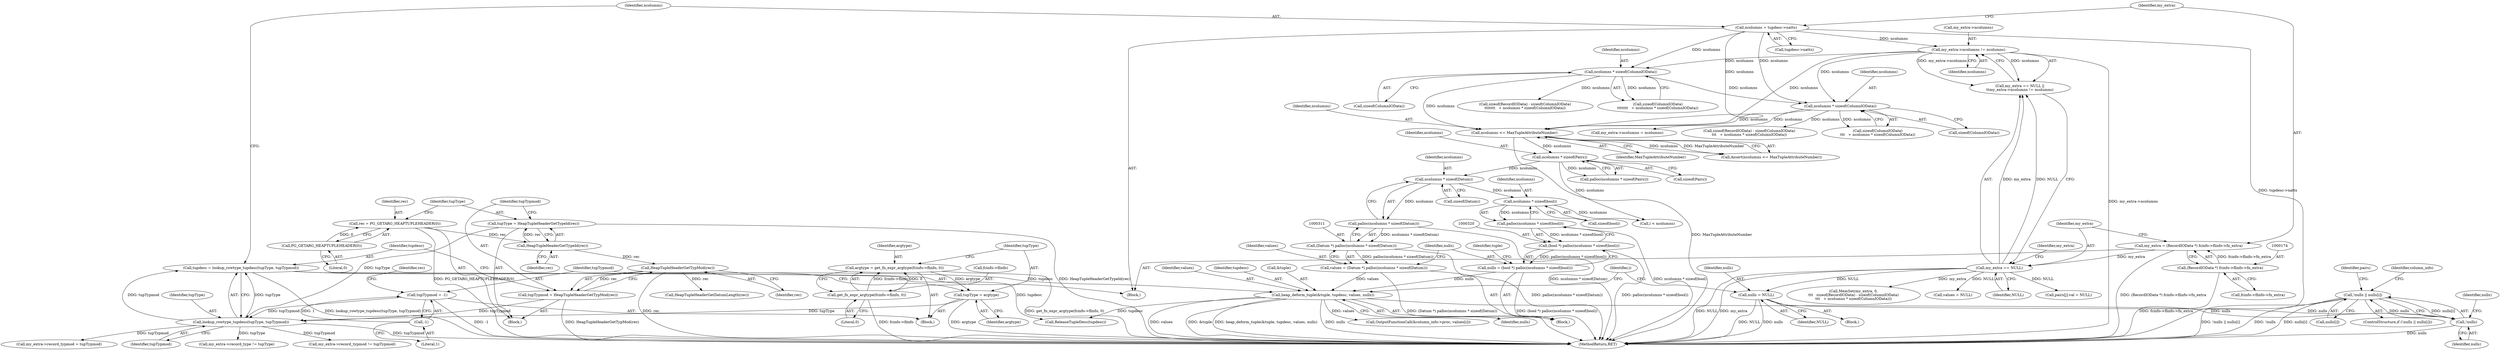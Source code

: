 digraph "0_postgres_31400a673325147e1205326008e32135a78b4d8a_1@array" {
"1000414" [label="(Call,!nulls || nulls[i])"];
"1000415" [label="(Call,!nulls)"];
"1000326" [label="(Call,heap_deform_tuple(&tuple, tupdesc, values, nulls))"];
"1000161" [label="(Call,tupdesc = lookup_rowtype_tupdesc(tupType, tupTypmod))"];
"1000163" [label="(Call,lookup_rowtype_tupdesc(tupType, tupTypmod))"];
"1000153" [label="(Call,tupType = HeapTupleHeaderGetTypeId(rec))"];
"1000155" [label="(Call,HeapTupleHeaderGetTypeId(rec))"];
"1000149" [label="(Call,rec = PG_GETARG_HEAPTUPLEHEADER(0))"];
"1000151" [label="(Call,PG_GETARG_HEAPTUPLEHEADER(0))"];
"1000137" [label="(Call,tupType = argtype)"];
"1000130" [label="(Call,argtype = get_fn_expr_argtype(fcinfo->flinfo, 0))"];
"1000132" [label="(Call,get_fn_expr_argtype(fcinfo->flinfo, 0))"];
"1000140" [label="(Call,tupTypmod = -1)"];
"1000142" [label="(Call,-1)"];
"1000157" [label="(Call,tupTypmod = HeapTupleHeaderGetTypMod(rec))"];
"1000159" [label="(Call,HeapTupleHeaderGetTypMod(rec))"];
"1000308" [label="(Call,values = (Datum *) palloc(ncolumns * sizeof(Datum)))"];
"1000310" [label="(Call,(Datum *) palloc(ncolumns * sizeof(Datum)))"];
"1000312" [label="(Call,palloc(ncolumns * sizeof(Datum)))"];
"1000313" [label="(Call,ncolumns * sizeof(Datum))"];
"1000280" [label="(Call,ncolumns * sizeof(Pairs))"];
"1000274" [label="(Call,ncolumns <= MaxTupleAttributeNumber)"];
"1000209" [label="(Call,ncolumns * sizeof(ColumnIOData))"];
"1000185" [label="(Call,my_extra->ncolumns != ncolumns)"];
"1000166" [label="(Call,ncolumns = tupdesc->natts)"];
"1000254" [label="(Call,ncolumns * sizeof(ColumnIOData))"];
"1000317" [label="(Call,nulls = (bool *) palloc(ncolumns * sizeof(bool)))"];
"1000319" [label="(Call,(bool *) palloc(ncolumns * sizeof(bool)))"];
"1000321" [label="(Call,palloc(ncolumns * sizeof(bool)))"];
"1000322" [label="(Call,ncolumns * sizeof(bool))"];
"1000337" [label="(Call,nulls = NULL)"];
"1000182" [label="(Call,my_extra == NULL)"];
"1000171" [label="(Call,my_extra = (RecordIOData *) fcinfo->flinfo->fn_extra)"];
"1000173" [label="(Call,(RecordIOData *) fcinfo->flinfo->fn_extra)"];
"1000414" [label="(Call,!nulls || nulls[i])"];
"1000133" [label="(Call,fcinfo->flinfo)"];
"1000275" [label="(Identifier,ncolumns)"];
"1000137" [label="(Call,tupType = argtype)"];
"1000279" [label="(Call,palloc(ncolumns * sizeof(Pairs)))"];
"1000416" [label="(Identifier,nulls)"];
"1000203" [label="(Call,sizeof(RecordIOData) - sizeof(ColumnIOData)\n\t\t\t\t\t\t\t   + ncolumns * sizeof(ColumnIOData))"];
"1000166" [label="(Call,ncolumns = tupdesc->natts)"];
"1000187" [label="(Identifier,my_extra)"];
"1000417" [label="(Call,nulls[i])"];
"1000183" [label="(Identifier,my_extra)"];
"1000139" [label="(Identifier,argtype)"];
"1000175" [label="(Call,fcinfo->flinfo->fn_extra)"];
"1000312" [label="(Call,palloc(ncolumns * sizeof(Datum)))"];
"1000132" [label="(Call,get_fn_expr_argtype(fcinfo->flinfo, 0))"];
"1000268" [label="(Call,my_extra->ncolumns = ncolumns)"];
"1000308" [label="(Call,values = (Datum *) palloc(ncolumns * sizeof(Datum)))"];
"1000172" [label="(Identifier,my_extra)"];
"1000322" [label="(Call,ncolumns * sizeof(bool))"];
"1000181" [label="(Call,my_extra == NULL ||\n\t\tmy_extra->ncolumns != ncolumns)"];
"1000131" [label="(Identifier,argtype)"];
"1000339" [label="(Identifier,NULL)"];
"1000185" [label="(Call,my_extra->ncolumns != ncolumns)"];
"1000165" [label="(Identifier,tupTypmod)"];
"1000209" [label="(Call,ncolumns * sizeof(ColumnIOData))"];
"1000173" [label="(Call,(RecordIOData *) fcinfo->flinfo->fn_extra)"];
"1000330" [label="(Identifier,values)"];
"1000541" [label="(Call,ReleaseTupleDesc(tupdesc))"];
"1000329" [label="(Identifier,tupdesc)"];
"1000168" [label="(Call,tupdesc->natts)"];
"1000324" [label="(Call,sizeof(bool))"];
"1000286" [label="(Block,)"];
"1000152" [label="(Literal,0)"];
"1000424" [label="(Identifier,pairs)"];
"1000333" [label="(Block,)"];
"1000159" [label="(Call,HeapTupleHeaderGetTypMod(rec))"];
"1000140" [label="(Call,tupTypmod = -1)"];
"1000162" [label="(Identifier,tupdesc)"];
"1000327" [label="(Call,&tuple)"];
"1000418" [label="(Identifier,nulls)"];
"1000138" [label="(Identifier,tupType)"];
"1000157" [label="(Call,tupTypmod = HeapTupleHeaderGetTypMod(rec))"];
"1000415" [label="(Call,!nulls)"];
"1000189" [label="(Identifier,ncolumns)"];
"1000323" [label="(Identifier,ncolumns)"];
"1000326" [label="(Call,heap_deform_tuple(&tuple, tupdesc, values, nulls))"];
"1000245" [label="(Call,MemSet(my_extra, 0,\n\t\t\t   sizeof(RecordIOData) - sizeof(ColumnIOData)\n\t\t\t   + ncolumns * sizeof(ColumnIOData)))"];
"1000282" [label="(Call,sizeof(Pairs))"];
"1000148" [label="(Block,)"];
"1000153" [label="(Call,tupType = HeapTupleHeaderGetTypeId(rec))"];
"1000154" [label="(Identifier,tupType)"];
"1000334" [label="(Call,values = NULL)"];
"1000151" [label="(Call,PG_GETARG_HEAPTUPLEHEADER(0))"];
"1000263" [label="(Call,my_extra->record_typmod = tupTypmod)"];
"1000143" [label="(Literal,1)"];
"1000161" [label="(Call,tupdesc = lookup_rowtype_tupdesc(tupType, tupTypmod))"];
"1000455" [label="(Identifier,column_info)"];
"1000488" [label="(Call,OutputFunctionCall(&column_info->proc, values[i]))"];
"1000254" [label="(Call,ncolumns * sizeof(ColumnIOData))"];
"1000291" [label="(Call,HeapTupleHeaderGetDatumLength(rec))"];
"1000141" [label="(Identifier,tupTypmod)"];
"1000186" [label="(Call,my_extra->ncolumns)"];
"1000184" [label="(Identifier,NULL)"];
"1000309" [label="(Identifier,values)"];
"1000343" [label="(Identifier,i)"];
"1000155" [label="(Call,HeapTupleHeaderGetTypeId(rec))"];
"1000314" [label="(Identifier,ncolumns)"];
"1000337" [label="(Call,nulls = NULL)"];
"1000142" [label="(Call,-1)"];
"1000110" [label="(Block,)"];
"1000315" [label="(Call,sizeof(Datum))"];
"1000211" [label="(Call,sizeof(ColumnIOData))"];
"1000234" [label="(Call,my_extra->record_type != tupType)"];
"1000248" [label="(Call,sizeof(RecordIOData) - sizeof(ColumnIOData)\n\t\t\t   + ncolumns * sizeof(ColumnIOData))"];
"1000318" [label="(Identifier,nulls)"];
"1000158" [label="(Identifier,tupTypmod)"];
"1000163" [label="(Call,lookup_rowtype_tupdesc(tupType, tupTypmod))"];
"1000149" [label="(Call,rec = PG_GETARG_HEAPTUPLEHEADER(0))"];
"1000545" [label="(MethodReturn,RET)"];
"1000276" [label="(Identifier,MaxTupleAttributeNumber)"];
"1000414" [label="(Call,!nulls || nulls[i])"];
"1000255" [label="(Identifier,ncolumns)"];
"1000338" [label="(Identifier,nulls)"];
"1000239" [label="(Call,my_extra->record_typmod != tupTypmod)"];
"1000156" [label="(Identifier,rec)"];
"1000280" [label="(Call,ncolumns * sizeof(Pairs))"];
"1000128" [label="(Block,)"];
"1000348" [label="(Call,i < ncolumns)"];
"1000321" [label="(Call,palloc(ncolumns * sizeof(bool)))"];
"1000150" [label="(Identifier,rec)"];
"1000313" [label="(Call,ncolumns * sizeof(Datum))"];
"1000210" [label="(Identifier,ncolumns)"];
"1000164" [label="(Identifier,tupType)"];
"1000182" [label="(Call,my_extra == NULL)"];
"1000251" [label="(Call,sizeof(ColumnIOData)\n\t\t\t   + ncolumns * sizeof(ColumnIOData))"];
"1000256" [label="(Call,sizeof(ColumnIOData))"];
"1000145" [label="(Identifier,rec)"];
"1000171" [label="(Call,my_extra = (RecordIOData *) fcinfo->flinfo->fn_extra)"];
"1000130" [label="(Call,argtype = get_fn_expr_argtype(fcinfo->flinfo, 0))"];
"1000281" [label="(Identifier,ncolumns)"];
"1000328" [label="(Identifier,tuple)"];
"1000413" [label="(ControlStructure,if (!nulls || nulls[i]))"];
"1000273" [label="(Call,Assert(ncolumns <= MaxTupleAttributeNumber))"];
"1000206" [label="(Call,sizeof(ColumnIOData)\n\t\t\t\t\t\t\t   + ncolumns * sizeof(ColumnIOData))"];
"1000331" [label="(Identifier,nulls)"];
"1000319" [label="(Call,(bool *) palloc(ncolumns * sizeof(bool)))"];
"1000421" [label="(Call,pairs[j].val = NULL)"];
"1000317" [label="(Call,nulls = (bool *) palloc(ncolumns * sizeof(bool)))"];
"1000160" [label="(Identifier,rec)"];
"1000167" [label="(Identifier,ncolumns)"];
"1000274" [label="(Call,ncolumns <= MaxTupleAttributeNumber)"];
"1000310" [label="(Call,(Datum *) palloc(ncolumns * sizeof(Datum)))"];
"1000136" [label="(Literal,0)"];
"1000414" -> "1000413"  [label="AST: "];
"1000414" -> "1000415"  [label="CFG: "];
"1000414" -> "1000417"  [label="CFG: "];
"1000415" -> "1000414"  [label="AST: "];
"1000417" -> "1000414"  [label="AST: "];
"1000424" -> "1000414"  [label="CFG: "];
"1000455" -> "1000414"  [label="CFG: "];
"1000414" -> "1000545"  [label="DDG: !nulls || nulls[i]"];
"1000414" -> "1000545"  [label="DDG: !nulls"];
"1000414" -> "1000545"  [label="DDG: nulls[i]"];
"1000415" -> "1000414"  [label="DDG: nulls"];
"1000414" -> "1000415"  [label="DDG: nulls[i]"];
"1000415" -> "1000416"  [label="CFG: "];
"1000416" -> "1000415"  [label="AST: "];
"1000418" -> "1000415"  [label="CFG: "];
"1000415" -> "1000545"  [label="DDG: nulls"];
"1000326" -> "1000415"  [label="DDG: nulls"];
"1000337" -> "1000415"  [label="DDG: nulls"];
"1000326" -> "1000286"  [label="AST: "];
"1000326" -> "1000331"  [label="CFG: "];
"1000327" -> "1000326"  [label="AST: "];
"1000329" -> "1000326"  [label="AST: "];
"1000330" -> "1000326"  [label="AST: "];
"1000331" -> "1000326"  [label="AST: "];
"1000343" -> "1000326"  [label="CFG: "];
"1000326" -> "1000545"  [label="DDG: heap_deform_tuple(&tuple, tupdesc, values, nulls)"];
"1000326" -> "1000545"  [label="DDG: nulls"];
"1000326" -> "1000545"  [label="DDG: values"];
"1000326" -> "1000545"  [label="DDG: &tuple"];
"1000161" -> "1000326"  [label="DDG: tupdesc"];
"1000308" -> "1000326"  [label="DDG: values"];
"1000317" -> "1000326"  [label="DDG: nulls"];
"1000326" -> "1000488"  [label="DDG: values"];
"1000326" -> "1000541"  [label="DDG: tupdesc"];
"1000161" -> "1000110"  [label="AST: "];
"1000161" -> "1000163"  [label="CFG: "];
"1000162" -> "1000161"  [label="AST: "];
"1000163" -> "1000161"  [label="AST: "];
"1000167" -> "1000161"  [label="CFG: "];
"1000161" -> "1000545"  [label="DDG: lookup_rowtype_tupdesc(tupType, tupTypmod)"];
"1000163" -> "1000161"  [label="DDG: tupType"];
"1000163" -> "1000161"  [label="DDG: tupTypmod"];
"1000161" -> "1000541"  [label="DDG: tupdesc"];
"1000163" -> "1000165"  [label="CFG: "];
"1000164" -> "1000163"  [label="AST: "];
"1000165" -> "1000163"  [label="AST: "];
"1000163" -> "1000545"  [label="DDG: tupTypmod"];
"1000153" -> "1000163"  [label="DDG: tupType"];
"1000137" -> "1000163"  [label="DDG: tupType"];
"1000140" -> "1000163"  [label="DDG: tupTypmod"];
"1000157" -> "1000163"  [label="DDG: tupTypmod"];
"1000163" -> "1000234"  [label="DDG: tupType"];
"1000163" -> "1000239"  [label="DDG: tupTypmod"];
"1000163" -> "1000263"  [label="DDG: tupTypmod"];
"1000153" -> "1000148"  [label="AST: "];
"1000153" -> "1000155"  [label="CFG: "];
"1000154" -> "1000153"  [label="AST: "];
"1000155" -> "1000153"  [label="AST: "];
"1000158" -> "1000153"  [label="CFG: "];
"1000153" -> "1000545"  [label="DDG: HeapTupleHeaderGetTypeId(rec)"];
"1000155" -> "1000153"  [label="DDG: rec"];
"1000155" -> "1000156"  [label="CFG: "];
"1000156" -> "1000155"  [label="AST: "];
"1000149" -> "1000155"  [label="DDG: rec"];
"1000155" -> "1000159"  [label="DDG: rec"];
"1000149" -> "1000148"  [label="AST: "];
"1000149" -> "1000151"  [label="CFG: "];
"1000150" -> "1000149"  [label="AST: "];
"1000151" -> "1000149"  [label="AST: "];
"1000154" -> "1000149"  [label="CFG: "];
"1000149" -> "1000545"  [label="DDG: PG_GETARG_HEAPTUPLEHEADER(0)"];
"1000151" -> "1000149"  [label="DDG: 0"];
"1000151" -> "1000152"  [label="CFG: "];
"1000152" -> "1000151"  [label="AST: "];
"1000137" -> "1000128"  [label="AST: "];
"1000137" -> "1000139"  [label="CFG: "];
"1000138" -> "1000137"  [label="AST: "];
"1000139" -> "1000137"  [label="AST: "];
"1000141" -> "1000137"  [label="CFG: "];
"1000137" -> "1000545"  [label="DDG: argtype"];
"1000130" -> "1000137"  [label="DDG: argtype"];
"1000130" -> "1000128"  [label="AST: "];
"1000130" -> "1000132"  [label="CFG: "];
"1000131" -> "1000130"  [label="AST: "];
"1000132" -> "1000130"  [label="AST: "];
"1000138" -> "1000130"  [label="CFG: "];
"1000130" -> "1000545"  [label="DDG: get_fn_expr_argtype(fcinfo->flinfo, 0)"];
"1000132" -> "1000130"  [label="DDG: fcinfo->flinfo"];
"1000132" -> "1000130"  [label="DDG: 0"];
"1000132" -> "1000136"  [label="CFG: "];
"1000133" -> "1000132"  [label="AST: "];
"1000136" -> "1000132"  [label="AST: "];
"1000132" -> "1000545"  [label="DDG: fcinfo->flinfo"];
"1000140" -> "1000128"  [label="AST: "];
"1000140" -> "1000142"  [label="CFG: "];
"1000141" -> "1000140"  [label="AST: "];
"1000142" -> "1000140"  [label="AST: "];
"1000145" -> "1000140"  [label="CFG: "];
"1000140" -> "1000545"  [label="DDG: -1"];
"1000142" -> "1000140"  [label="DDG: 1"];
"1000142" -> "1000143"  [label="CFG: "];
"1000143" -> "1000142"  [label="AST: "];
"1000157" -> "1000148"  [label="AST: "];
"1000157" -> "1000159"  [label="CFG: "];
"1000158" -> "1000157"  [label="AST: "];
"1000159" -> "1000157"  [label="AST: "];
"1000162" -> "1000157"  [label="CFG: "];
"1000157" -> "1000545"  [label="DDG: HeapTupleHeaderGetTypMod(rec)"];
"1000159" -> "1000157"  [label="DDG: rec"];
"1000159" -> "1000160"  [label="CFG: "];
"1000160" -> "1000159"  [label="AST: "];
"1000159" -> "1000545"  [label="DDG: rec"];
"1000159" -> "1000291"  [label="DDG: rec"];
"1000308" -> "1000286"  [label="AST: "];
"1000308" -> "1000310"  [label="CFG: "];
"1000309" -> "1000308"  [label="AST: "];
"1000310" -> "1000308"  [label="AST: "];
"1000318" -> "1000308"  [label="CFG: "];
"1000308" -> "1000545"  [label="DDG: (Datum *) palloc(ncolumns * sizeof(Datum))"];
"1000310" -> "1000308"  [label="DDG: palloc(ncolumns * sizeof(Datum))"];
"1000310" -> "1000312"  [label="CFG: "];
"1000311" -> "1000310"  [label="AST: "];
"1000312" -> "1000310"  [label="AST: "];
"1000310" -> "1000545"  [label="DDG: palloc(ncolumns * sizeof(Datum))"];
"1000312" -> "1000310"  [label="DDG: ncolumns * sizeof(Datum)"];
"1000312" -> "1000313"  [label="CFG: "];
"1000313" -> "1000312"  [label="AST: "];
"1000312" -> "1000545"  [label="DDG: ncolumns * sizeof(Datum)"];
"1000313" -> "1000312"  [label="DDG: ncolumns"];
"1000313" -> "1000315"  [label="CFG: "];
"1000314" -> "1000313"  [label="AST: "];
"1000315" -> "1000313"  [label="AST: "];
"1000280" -> "1000313"  [label="DDG: ncolumns"];
"1000313" -> "1000322"  [label="DDG: ncolumns"];
"1000280" -> "1000279"  [label="AST: "];
"1000280" -> "1000282"  [label="CFG: "];
"1000281" -> "1000280"  [label="AST: "];
"1000282" -> "1000280"  [label="AST: "];
"1000279" -> "1000280"  [label="CFG: "];
"1000280" -> "1000279"  [label="DDG: ncolumns"];
"1000274" -> "1000280"  [label="DDG: ncolumns"];
"1000280" -> "1000348"  [label="DDG: ncolumns"];
"1000274" -> "1000273"  [label="AST: "];
"1000274" -> "1000276"  [label="CFG: "];
"1000275" -> "1000274"  [label="AST: "];
"1000276" -> "1000274"  [label="AST: "];
"1000273" -> "1000274"  [label="CFG: "];
"1000274" -> "1000545"  [label="DDG: MaxTupleAttributeNumber"];
"1000274" -> "1000273"  [label="DDG: ncolumns"];
"1000274" -> "1000273"  [label="DDG: MaxTupleAttributeNumber"];
"1000209" -> "1000274"  [label="DDG: ncolumns"];
"1000185" -> "1000274"  [label="DDG: ncolumns"];
"1000166" -> "1000274"  [label="DDG: ncolumns"];
"1000254" -> "1000274"  [label="DDG: ncolumns"];
"1000209" -> "1000206"  [label="AST: "];
"1000209" -> "1000211"  [label="CFG: "];
"1000210" -> "1000209"  [label="AST: "];
"1000211" -> "1000209"  [label="AST: "];
"1000206" -> "1000209"  [label="CFG: "];
"1000209" -> "1000203"  [label="DDG: ncolumns"];
"1000209" -> "1000206"  [label="DDG: ncolumns"];
"1000185" -> "1000209"  [label="DDG: ncolumns"];
"1000166" -> "1000209"  [label="DDG: ncolumns"];
"1000209" -> "1000254"  [label="DDG: ncolumns"];
"1000185" -> "1000181"  [label="AST: "];
"1000185" -> "1000189"  [label="CFG: "];
"1000186" -> "1000185"  [label="AST: "];
"1000189" -> "1000185"  [label="AST: "];
"1000181" -> "1000185"  [label="CFG: "];
"1000185" -> "1000545"  [label="DDG: my_extra->ncolumns"];
"1000185" -> "1000181"  [label="DDG: my_extra->ncolumns"];
"1000185" -> "1000181"  [label="DDG: ncolumns"];
"1000166" -> "1000185"  [label="DDG: ncolumns"];
"1000185" -> "1000254"  [label="DDG: ncolumns"];
"1000166" -> "1000110"  [label="AST: "];
"1000166" -> "1000168"  [label="CFG: "];
"1000167" -> "1000166"  [label="AST: "];
"1000168" -> "1000166"  [label="AST: "];
"1000172" -> "1000166"  [label="CFG: "];
"1000166" -> "1000545"  [label="DDG: tupdesc->natts"];
"1000166" -> "1000254"  [label="DDG: ncolumns"];
"1000254" -> "1000251"  [label="AST: "];
"1000254" -> "1000256"  [label="CFG: "];
"1000255" -> "1000254"  [label="AST: "];
"1000256" -> "1000254"  [label="AST: "];
"1000251" -> "1000254"  [label="CFG: "];
"1000254" -> "1000248"  [label="DDG: ncolumns"];
"1000254" -> "1000251"  [label="DDG: ncolumns"];
"1000254" -> "1000268"  [label="DDG: ncolumns"];
"1000317" -> "1000286"  [label="AST: "];
"1000317" -> "1000319"  [label="CFG: "];
"1000318" -> "1000317"  [label="AST: "];
"1000319" -> "1000317"  [label="AST: "];
"1000328" -> "1000317"  [label="CFG: "];
"1000317" -> "1000545"  [label="DDG: (bool *) palloc(ncolumns * sizeof(bool))"];
"1000319" -> "1000317"  [label="DDG: palloc(ncolumns * sizeof(bool))"];
"1000319" -> "1000321"  [label="CFG: "];
"1000320" -> "1000319"  [label="AST: "];
"1000321" -> "1000319"  [label="AST: "];
"1000319" -> "1000545"  [label="DDG: palloc(ncolumns * sizeof(bool))"];
"1000321" -> "1000319"  [label="DDG: ncolumns * sizeof(bool)"];
"1000321" -> "1000322"  [label="CFG: "];
"1000322" -> "1000321"  [label="AST: "];
"1000321" -> "1000545"  [label="DDG: ncolumns * sizeof(bool)"];
"1000322" -> "1000321"  [label="DDG: ncolumns"];
"1000322" -> "1000324"  [label="CFG: "];
"1000323" -> "1000322"  [label="AST: "];
"1000324" -> "1000322"  [label="AST: "];
"1000322" -> "1000348"  [label="DDG: ncolumns"];
"1000337" -> "1000333"  [label="AST: "];
"1000337" -> "1000339"  [label="CFG: "];
"1000338" -> "1000337"  [label="AST: "];
"1000339" -> "1000337"  [label="AST: "];
"1000343" -> "1000337"  [label="CFG: "];
"1000337" -> "1000545"  [label="DDG: NULL"];
"1000337" -> "1000545"  [label="DDG: nulls"];
"1000182" -> "1000337"  [label="DDG: NULL"];
"1000182" -> "1000181"  [label="AST: "];
"1000182" -> "1000184"  [label="CFG: "];
"1000183" -> "1000182"  [label="AST: "];
"1000184" -> "1000182"  [label="AST: "];
"1000187" -> "1000182"  [label="CFG: "];
"1000181" -> "1000182"  [label="CFG: "];
"1000182" -> "1000545"  [label="DDG: NULL"];
"1000182" -> "1000545"  [label="DDG: my_extra"];
"1000182" -> "1000181"  [label="DDG: my_extra"];
"1000182" -> "1000181"  [label="DDG: NULL"];
"1000171" -> "1000182"  [label="DDG: my_extra"];
"1000182" -> "1000245"  [label="DDG: my_extra"];
"1000182" -> "1000334"  [label="DDG: NULL"];
"1000182" -> "1000421"  [label="DDG: NULL"];
"1000171" -> "1000110"  [label="AST: "];
"1000171" -> "1000173"  [label="CFG: "];
"1000172" -> "1000171"  [label="AST: "];
"1000173" -> "1000171"  [label="AST: "];
"1000183" -> "1000171"  [label="CFG: "];
"1000171" -> "1000545"  [label="DDG: (RecordIOData *) fcinfo->flinfo->fn_extra"];
"1000173" -> "1000171"  [label="DDG: fcinfo->flinfo->fn_extra"];
"1000173" -> "1000175"  [label="CFG: "];
"1000174" -> "1000173"  [label="AST: "];
"1000175" -> "1000173"  [label="AST: "];
"1000173" -> "1000545"  [label="DDG: fcinfo->flinfo->fn_extra"];
}
